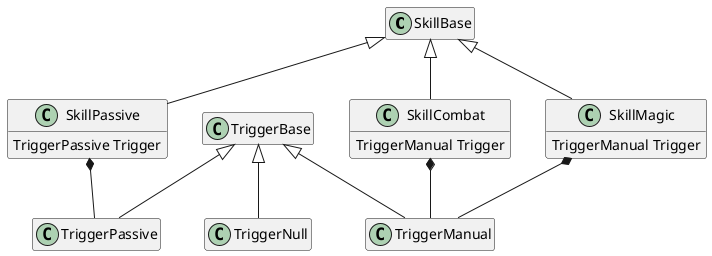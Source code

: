 @startuml
hide empty member

' skill

class SkillBase


class SkillCombat extends SkillBase
{
    TriggerManual Trigger
}
SkillCombat *-- TriggerManual


class SkillPassive extends SkillBase
{
    TriggerPassive Trigger
}
SkillPassive *-- TriggerPassive


class SkillMagic extends SkillBase
{
    TriggerManual Trigger
}
SkillMagic *-- TriggerManual



'trigger
class TriggerBase


class TriggerNull extends TriggerBase


class TriggerPassive extends TriggerBase


class TriggerManual extends TriggerBase


@enduml